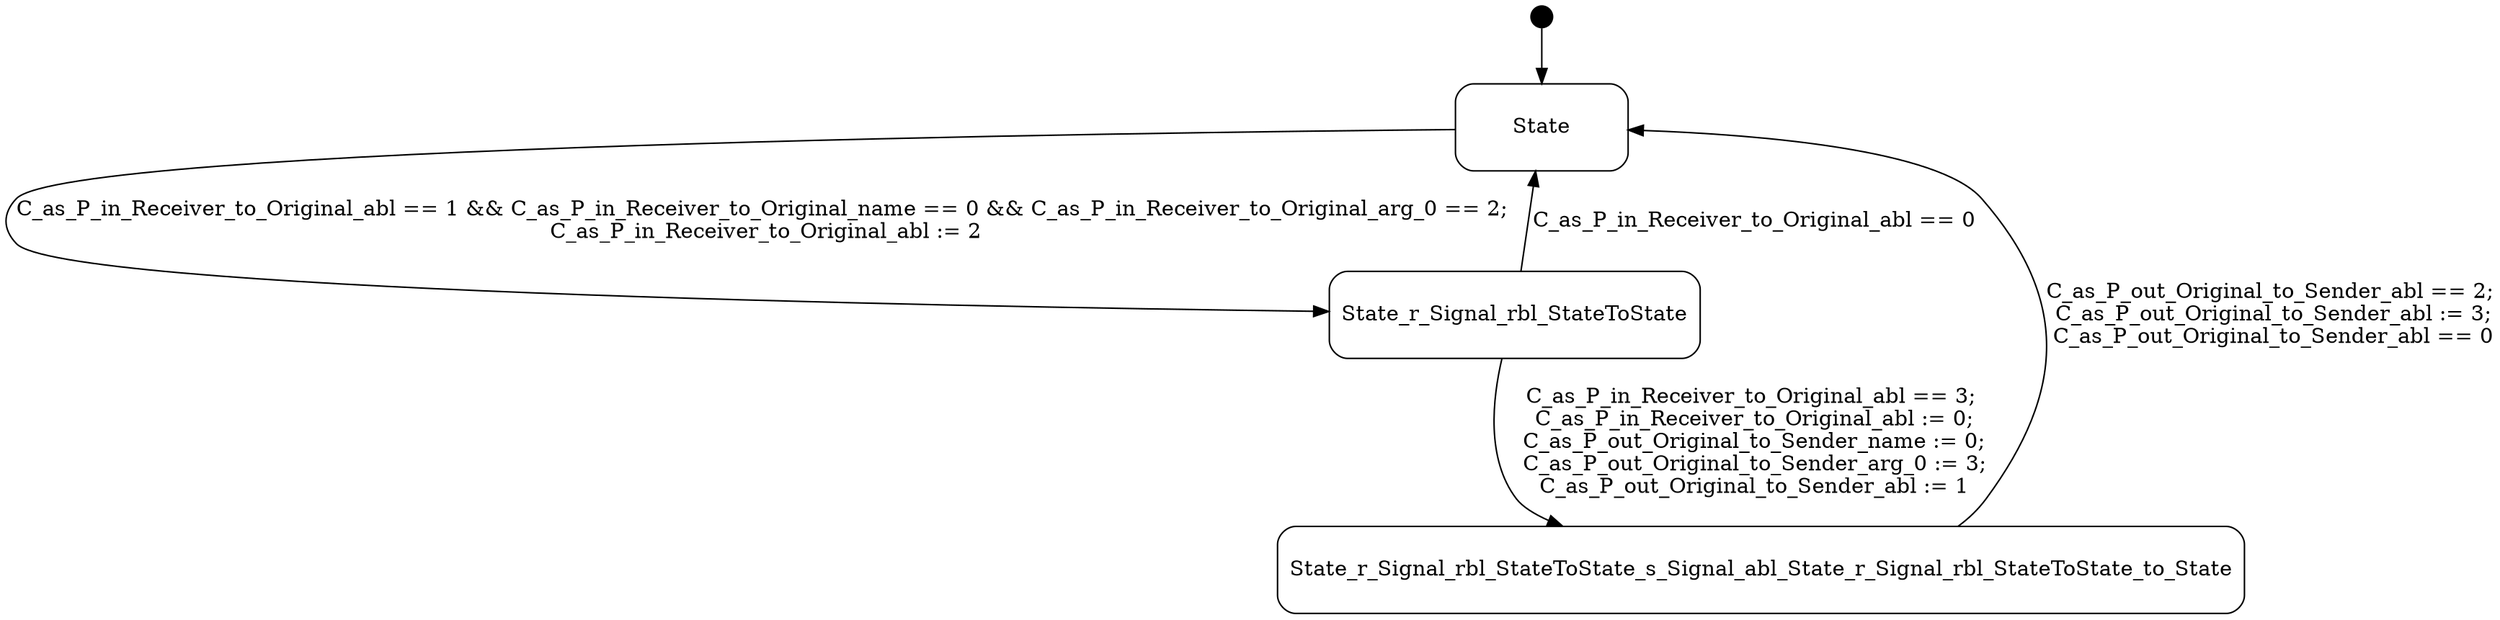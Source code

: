 digraph C_as_Consumer {
  compound = true;
  rank = LR;
node [shape = "point", height = "0.2"] State_extra node [shape = "Mrecord", height = "0.8", width = "1.6"] State State_extra -> State

node [shape = "Mrecord", height = "0.8", width = "1.6"] State_r_Signal_rbl_StateToState
node [shape = "Mrecord", height = "0.8", width = "1.6"] State_r_Signal_rbl_StateToState_s_Signal_abl_State_r_Signal_rbl_StateToState_to_State



State -> State_r_Signal_rbl_StateToState [label = "C_as_P_in_Receiver_to_Original_abl == 1 && C_as_P_in_Receiver_to_Original_name == 0 && C_as_P_in_Receiver_to_Original_arg_0 == 2;\n C_as_P_in_Receiver_to_Original_abl := 2"];

State_r_Signal_rbl_StateToState -> State_r_Signal_rbl_StateToState_s_Signal_abl_State_r_Signal_rbl_StateToState_to_State [label = "C_as_P_in_Receiver_to_Original_abl == 3;\n C_as_P_in_Receiver_to_Original_abl := 0;\n C_as_P_out_Original_to_Sender_name := 0;\n C_as_P_out_Original_to_Sender_arg_0 := 3;\n C_as_P_out_Original_to_Sender_abl := 1"];

State_r_Signal_rbl_StateToState -> State [label = "C_as_P_in_Receiver_to_Original_abl == 0"];

State_r_Signal_rbl_StateToState_s_Signal_abl_State_r_Signal_rbl_StateToState_to_State -> State [label = "C_as_P_out_Original_to_Sender_abl == 2;\n C_as_P_out_Original_to_Sender_abl := 3;\n C_as_P_out_Original_to_Sender_abl == 0"];

}

